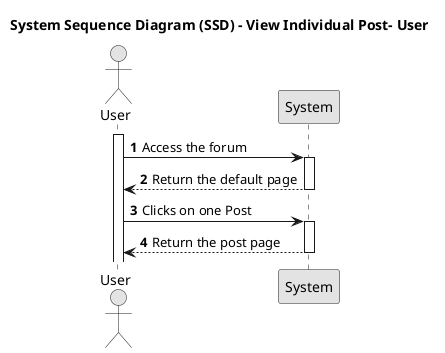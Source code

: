 @startuml US002
skinparam monochrome true
skinparam packageStyle rectangle
skinparam shadowing false

title System Sequence Diagram (SSD) - View Individual Post- User

autonumber

actor "User" as User
participant "System" as System

activate User
    User -> System: Access the forum
   
    activate System
        System --> User : Return the default page 
    deactivate System

    User -> System : Clicks on one Post

    activate System
        System --> User : Return the post page
    deactivate System

@enduml